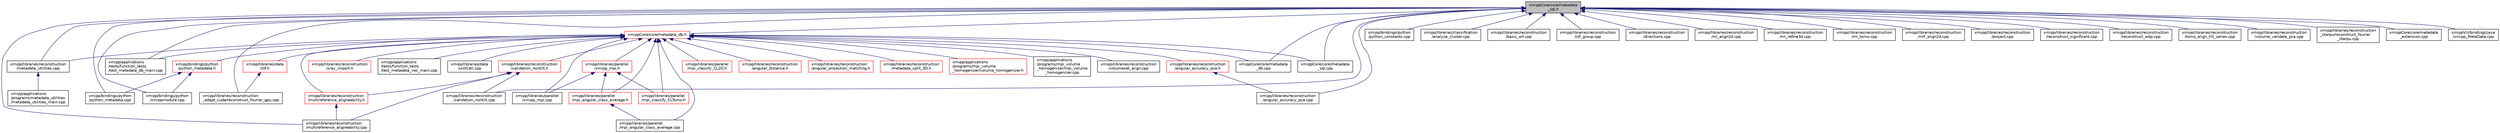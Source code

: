 digraph "xmippCore/core/metadata_sql.h"
{
  edge [fontname="Helvetica",fontsize="10",labelfontname="Helvetica",labelfontsize="10"];
  node [fontname="Helvetica",fontsize="10",shape=record];
  Node19 [label="xmippCore/core/metadata\l_sql.h",height=0.2,width=0.4,color="black", fillcolor="grey75", style="filled", fontcolor="black"];
  Node19 -> Node20 [dir="back",color="midnightblue",fontsize="10",style="solid",fontname="Helvetica"];
  Node20 [label="xmipp/applications\l/tests/function_tests\l/test_metadata_db_main.cpp",height=0.2,width=0.4,color="black", fillcolor="white", style="filled",URL="$test__metadata__db__main_8cpp.html"];
  Node19 -> Node21 [dir="back",color="midnightblue",fontsize="10",style="solid",fontname="Helvetica"];
  Node21 [label="xmipp/bindings/python\l/python_constants.cpp",height=0.2,width=0.4,color="black", fillcolor="white", style="filled",URL="$python__constants_8cpp.html"];
  Node19 -> Node22 [dir="back",color="midnightblue",fontsize="10",style="solid",fontname="Helvetica"];
  Node22 [label="xmipp/bindings/python\l/python_metadata.cpp",height=0.2,width=0.4,color="black", fillcolor="white", style="filled",URL="$python__metadata_8cpp.html"];
  Node19 -> Node23 [dir="back",color="midnightblue",fontsize="10",style="solid",fontname="Helvetica"];
  Node23 [label="xmipp/bindings/python\l/xmippmodule.cpp",height=0.2,width=0.4,color="black", fillcolor="white", style="filled",URL="$xmippmodule_8cpp.html"];
  Node19 -> Node24 [dir="back",color="midnightblue",fontsize="10",style="solid",fontname="Helvetica"];
  Node24 [label="xmipp/libraries/classification\l/analyze_cluster.cpp",height=0.2,width=0.4,color="black", fillcolor="white", style="filled",URL="$analyze__cluster_8cpp.html"];
  Node19 -> Node25 [dir="back",color="midnightblue",fontsize="10",style="solid",fontname="Helvetica"];
  Node25 [label="xmipp/libraries/reconstruction\l/angular_accuracy_pca.cpp",height=0.2,width=0.4,color="black", fillcolor="white", style="filled",URL="$angular__accuracy__pca_8cpp.html"];
  Node19 -> Node26 [dir="back",color="midnightblue",fontsize="10",style="solid",fontname="Helvetica"];
  Node26 [label="xmipp/libraries/reconstruction\l/basic_art.cpp",height=0.2,width=0.4,color="black", fillcolor="white", style="filled",URL="$basic__art_8cpp.html"];
  Node19 -> Node27 [dir="back",color="midnightblue",fontsize="10",style="solid",fontname="Helvetica"];
  Node27 [label="xmipp/libraries/reconstruction\l/ctf_group.cpp",height=0.2,width=0.4,color="black", fillcolor="white", style="filled",URL="$ctf__group_8cpp.html"];
  Node19 -> Node28 [dir="back",color="midnightblue",fontsize="10",style="solid",fontname="Helvetica"];
  Node28 [label="xmipp/libraries/reconstruction\l/directions.cpp",height=0.2,width=0.4,color="black", fillcolor="white", style="filled",URL="$directions_8cpp.html"];
  Node19 -> Node29 [dir="back",color="midnightblue",fontsize="10",style="solid",fontname="Helvetica"];
  Node29 [label="xmipp/libraries/reconstruction\l/metadata_utilities.cpp",height=0.2,width=0.4,color="black", fillcolor="white", style="filled",URL="$metadata__utilities_8cpp.html"];
  Node29 -> Node30 [dir="back",color="midnightblue",fontsize="10",style="solid",fontname="Helvetica"];
  Node30 [label="xmipp/applications\l/programs/metadata_utilities\l/metadata_utilities_main.cpp",height=0.2,width=0.4,color="black", fillcolor="white", style="filled",URL="$metadata__utilities__main_8cpp.html"];
  Node19 -> Node31 [dir="back",color="midnightblue",fontsize="10",style="solid",fontname="Helvetica"];
  Node31 [label="xmipp/libraries/reconstruction\l/ml_align2d.cpp",height=0.2,width=0.4,color="black", fillcolor="white", style="filled",URL="$ml__align2d_8cpp.html"];
  Node19 -> Node32 [dir="back",color="midnightblue",fontsize="10",style="solid",fontname="Helvetica"];
  Node32 [label="xmipp/libraries/reconstruction\l/ml_refine3d.cpp",height=0.2,width=0.4,color="black", fillcolor="white", style="filled",URL="$ml__refine3d_8cpp.html"];
  Node19 -> Node33 [dir="back",color="midnightblue",fontsize="10",style="solid",fontname="Helvetica"];
  Node33 [label="xmipp/libraries/reconstruction\l/ml_tomo.cpp",height=0.2,width=0.4,color="black", fillcolor="white", style="filled",URL="$ml__tomo_8cpp.html"];
  Node19 -> Node34 [dir="back",color="midnightblue",fontsize="10",style="solid",fontname="Helvetica"];
  Node34 [label="xmipp/libraries/reconstruction\l/mlf_align2d.cpp",height=0.2,width=0.4,color="black", fillcolor="white", style="filled",URL="$mlf__align2d_8cpp.html"];
  Node19 -> Node35 [dir="back",color="midnightblue",fontsize="10",style="solid",fontname="Helvetica"];
  Node35 [label="xmipp/libraries/reconstruction\l/multireference_aligneability.cpp",height=0.2,width=0.4,color="black", fillcolor="white", style="filled",URL="$multireference__aligneability_8cpp.html"];
  Node19 -> Node36 [dir="back",color="midnightblue",fontsize="10",style="solid",fontname="Helvetica"];
  Node36 [label="xmipp/libraries/reconstruction\l/project.cpp",height=0.2,width=0.4,color="black", fillcolor="white", style="filled",URL="$project_8cpp.html"];
  Node19 -> Node37 [dir="back",color="midnightblue",fontsize="10",style="solid",fontname="Helvetica"];
  Node37 [label="xmipp/libraries/reconstruction\l/reconstruct_significant.cpp",height=0.2,width=0.4,color="black", fillcolor="white", style="filled",URL="$reconstruct__significant_8cpp.html"];
  Node19 -> Node38 [dir="back",color="midnightblue",fontsize="10",style="solid",fontname="Helvetica"];
  Node38 [label="xmipp/libraries/reconstruction\l/reconstruct_wbp.cpp",height=0.2,width=0.4,color="black", fillcolor="white", style="filled",URL="$reconstruct__wbp_8cpp.html"];
  Node19 -> Node39 [dir="back",color="midnightblue",fontsize="10",style="solid",fontname="Helvetica"];
  Node39 [label="xmipp/libraries/reconstruction\l/tomo_align_tilt_series.cpp",height=0.2,width=0.4,color="black", fillcolor="white", style="filled",URL="$tomo__align__tilt__series_8cpp.html"];
  Node19 -> Node40 [dir="back",color="midnightblue",fontsize="10",style="solid",fontname="Helvetica"];
  Node40 [label="xmipp/libraries/reconstruction\l/validation_nontilt.cpp",height=0.2,width=0.4,color="black", fillcolor="white", style="filled",URL="$validation__nontilt_8cpp.html"];
  Node19 -> Node41 [dir="back",color="midnightblue",fontsize="10",style="solid",fontname="Helvetica"];
  Node41 [label="xmipp/libraries/reconstruction\l/volume_validate_pca.cpp",height=0.2,width=0.4,color="black", fillcolor="white", style="filled",URL="$volume__validate__pca_8cpp.html"];
  Node19 -> Node42 [dir="back",color="midnightblue",fontsize="10",style="solid",fontname="Helvetica"];
  Node42 [label="xmipp/libraries/reconstruction\l_adapt_cuda/reconstruct_fourier_gpu.cpp",height=0.2,width=0.4,color="black", fillcolor="white", style="filled",URL="$reconstruct__fourier__gpu_8cpp.html"];
  Node19 -> Node43 [dir="back",color="midnightblue",fontsize="10",style="solid",fontname="Helvetica"];
  Node43 [label="xmipp/libraries/reconstruction\l_starpu/reconstruct_fourier\l_starpu.cpp",height=0.2,width=0.4,color="black", fillcolor="white", style="filled",URL="$reconstruct__fourier__starpu_8cpp.html"];
  Node19 -> Node44 [dir="back",color="midnightblue",fontsize="10",style="solid",fontname="Helvetica"];
  Node44 [label="xmippCore/core/metadata_db.h",height=0.2,width=0.4,color="red", fillcolor="white", style="filled",URL="$metadata__db_8h.html"];
  Node44 -> Node45 [dir="back",color="midnightblue",fontsize="10",style="solid",fontname="Helvetica"];
  Node45 [label="xmipp/applications\l/programs/mpi_volume\l_homogenizer/volume_homogenizer.h",height=0.2,width=0.4,color="red", fillcolor="white", style="filled",URL="$volume__homogenizer_8h.html"];
  Node44 -> Node47 [dir="back",color="midnightblue",fontsize="10",style="solid",fontname="Helvetica"];
  Node47 [label="xmipp/applications\l/programs/mpi_volume\l_homogenizer/mpi_volume\l_homogenizer.cpp",height=0.2,width=0.4,color="black", fillcolor="white", style="filled",URL="$mpi__volume__homogenizer_8cpp.html"];
  Node44 -> Node20 [dir="back",color="midnightblue",fontsize="10",style="solid",fontname="Helvetica"];
  Node44 -> Node50 [dir="back",color="midnightblue",fontsize="10",style="solid",fontname="Helvetica"];
  Node50 [label="xmipp/applications\l/tests/function_tests\l/test_metadata_vec_main.cpp",height=0.2,width=0.4,color="black", fillcolor="white", style="filled",URL="$test__metadata__vec__main_8cpp.html"];
  Node44 -> Node51 [dir="back",color="midnightblue",fontsize="10",style="solid",fontname="Helvetica"];
  Node51 [label="xmipp/bindings/python\l/python_metadata.h",height=0.2,width=0.4,color="red", fillcolor="white", style="filled",URL="$python__metadata_8h.html"];
  Node51 -> Node22 [dir="back",color="midnightblue",fontsize="10",style="solid",fontname="Helvetica"];
  Node51 -> Node23 [dir="back",color="midnightblue",fontsize="10",style="solid",fontname="Helvetica"];
  Node44 -> Node56 [dir="back",color="midnightblue",fontsize="10",style="solid",fontname="Helvetica"];
  Node56 [label="xmipp/libraries/data\l/ctf.h",height=0.2,width=0.4,color="red", fillcolor="white", style="filled",URL="$ctf_8h.html"];
  Node56 -> Node42 [dir="back",color="midnightblue",fontsize="10",style="solid",fontname="Helvetica"];
  Node44 -> Node219 [dir="back",color="midnightblue",fontsize="10",style="solid",fontname="Helvetica"];
  Node219 [label="xmipp/libraries/data\l/unitCell.cpp",height=0.2,width=0.4,color="black", fillcolor="white", style="filled",URL="$unitCell_8cpp.html"];
  Node44 -> Node220 [dir="back",color="midnightblue",fontsize="10",style="solid",fontname="Helvetica"];
  Node220 [label="xmipp/libraries/parallel\l/mpi_angular_class_average.h",height=0.2,width=0.4,color="red", fillcolor="white", style="filled",URL="$mpi__angular__class__average_8h.html"];
  Node220 -> Node222 [dir="back",color="midnightblue",fontsize="10",style="solid",fontname="Helvetica"];
  Node222 [label="xmipp/libraries/parallel\l/mpi_angular_class_average.cpp",height=0.2,width=0.4,color="black", fillcolor="white", style="filled",URL="$mpi__angular__class__average_8cpp.html"];
  Node44 -> Node222 [dir="back",color="midnightblue",fontsize="10",style="solid",fontname="Helvetica"];
  Node44 -> Node223 [dir="back",color="midnightblue",fontsize="10",style="solid",fontname="Helvetica"];
  Node223 [label="xmipp/libraries/parallel\l/mpi_classify_CL2D.h",height=0.2,width=0.4,color="red", fillcolor="white", style="filled",URL="$mpi__classify__CL2D_8h.html"];
  Node44 -> Node226 [dir="back",color="midnightblue",fontsize="10",style="solid",fontname="Helvetica"];
  Node226 [label="xmipp/libraries/parallel\l/xmipp_mpi.h",height=0.2,width=0.4,color="red", fillcolor="white", style="filled",URL="$xmipp__mpi_8h.html"];
  Node226 -> Node220 [dir="back",color="midnightblue",fontsize="10",style="solid",fontname="Helvetica"];
  Node226 -> Node250 [dir="back",color="midnightblue",fontsize="10",style="solid",fontname="Helvetica"];
  Node250 [label="xmipp/libraries/parallel\l/mpi_classify_CLTomo.h",height=0.2,width=0.4,color="red", fillcolor="white", style="filled",URL="$mpi__classify__CLTomo_8h.html"];
  Node226 -> Node292 [dir="back",color="midnightblue",fontsize="10",style="solid",fontname="Helvetica"];
  Node292 [label="xmipp/libraries/parallel\l/xmipp_mpi.cpp",height=0.2,width=0.4,color="black", fillcolor="white", style="filled",URL="$xmipp__mpi_8cpp.html"];
  Node44 -> Node250 [dir="back",color="midnightblue",fontsize="10",style="solid",fontname="Helvetica"];
  Node44 -> Node292 [dir="back",color="midnightblue",fontsize="10",style="solid",fontname="Helvetica"];
  Node44 -> Node296 [dir="back",color="midnightblue",fontsize="10",style="solid",fontname="Helvetica"];
  Node296 [label="xmipp/libraries/reconstruction\l/angular_accuracy_pca.h",height=0.2,width=0.4,color="red", fillcolor="white", style="filled",URL="$angular__accuracy__pca_8h.html"];
  Node296 -> Node25 [dir="back",color="midnightblue",fontsize="10",style="solid",fontname="Helvetica"];
  Node44 -> Node298 [dir="back",color="midnightblue",fontsize="10",style="solid",fontname="Helvetica"];
  Node298 [label="xmipp/libraries/reconstruction\l/angular_distance.h",height=0.2,width=0.4,color="red", fillcolor="white", style="filled",URL="$angular__distance_8h.html"];
  Node44 -> Node304 [dir="back",color="midnightblue",fontsize="10",style="solid",fontname="Helvetica"];
  Node304 [label="xmipp/libraries/reconstruction\l/angular_projection_matching.h",height=0.2,width=0.4,color="red", fillcolor="white", style="filled",URL="$angular__projection__matching_8h.html"];
  Node44 -> Node306 [dir="back",color="midnightblue",fontsize="10",style="solid",fontname="Helvetica"];
  Node306 [label="xmipp/libraries/reconstruction\l/metadata_split_3D.h",height=0.2,width=0.4,color="red", fillcolor="white", style="filled",URL="$metadata__split__3D_8h.html"];
  Node44 -> Node29 [dir="back",color="midnightblue",fontsize="10",style="solid",fontname="Helvetica"];
  Node44 -> Node309 [dir="back",color="midnightblue",fontsize="10",style="solid",fontname="Helvetica"];
  Node309 [label="xmipp/libraries/reconstruction\l/validation_nontilt.h",height=0.2,width=0.4,color="red", fillcolor="white", style="filled",URL="$validation__nontilt_8h.html"];
  Node309 -> Node311 [dir="back",color="midnightblue",fontsize="10",style="solid",fontname="Helvetica"];
  Node311 [label="xmipp/libraries/reconstruction\l/multireference_aligneability.h",height=0.2,width=0.4,color="red", fillcolor="white", style="filled",URL="$multireference__aligneability_8h.html"];
  Node311 -> Node35 [dir="back",color="midnightblue",fontsize="10",style="solid",fontname="Helvetica"];
  Node309 -> Node35 [dir="back",color="midnightblue",fontsize="10",style="solid",fontname="Helvetica"];
  Node309 -> Node40 [dir="back",color="midnightblue",fontsize="10",style="solid",fontname="Helvetica"];
  Node44 -> Node311 [dir="back",color="midnightblue",fontsize="10",style="solid",fontname="Helvetica"];
  Node44 -> Node313 [dir="back",color="midnightblue",fontsize="10",style="solid",fontname="Helvetica"];
  Node313 [label="xmipp/libraries/reconstruction\l/volumeset_align.cpp",height=0.2,width=0.4,color="black", fillcolor="white", style="filled",URL="$volumeset__align_8cpp.html"];
  Node44 -> Node314 [dir="back",color="midnightblue",fontsize="10",style="solid",fontname="Helvetica"];
  Node314 [label="xmipp/libraries/reconstruction\l/xray_import.h",height=0.2,width=0.4,color="red", fillcolor="white", style="filled",URL="$xray__import_8h.html"];
  Node44 -> Node659 [dir="back",color="midnightblue",fontsize="10",style="solid",fontname="Helvetica"];
  Node659 [label="xmippCore/core/metadata\l_db.cpp",height=0.2,width=0.4,color="black", fillcolor="white", style="filled",URL="$metadata__db_8cpp.html"];
  Node44 -> Node712 [dir="back",color="midnightblue",fontsize="10",style="solid",fontname="Helvetica"];
  Node712 [label="xmippCore/core/metadata\l_sql.cpp",height=0.2,width=0.4,color="black", fillcolor="white", style="filled",URL="$metadata__sql_8cpp.html"];
  Node19 -> Node659 [dir="back",color="midnightblue",fontsize="10",style="solid",fontname="Helvetica"];
  Node19 -> Node651 [dir="back",color="midnightblue",fontsize="10",style="solid",fontname="Helvetica"];
  Node651 [label="xmippCore/core/metadata\l_extension.cpp",height=0.2,width=0.4,color="black", fillcolor="white", style="filled",URL="$metadata__extension_8cpp.html"];
  Node19 -> Node712 [dir="back",color="midnightblue",fontsize="10",style="solid",fontname="Helvetica"];
  Node19 -> Node214 [dir="back",color="midnightblue",fontsize="10",style="solid",fontname="Helvetica"];
  Node214 [label="xmippViz/bindings/java\l/xmipp_MetaData.cpp",height=0.2,width=0.4,color="black", fillcolor="white", style="filled",URL="$bindings_2java_2xmipp__MetaData_8cpp.html"];
}
